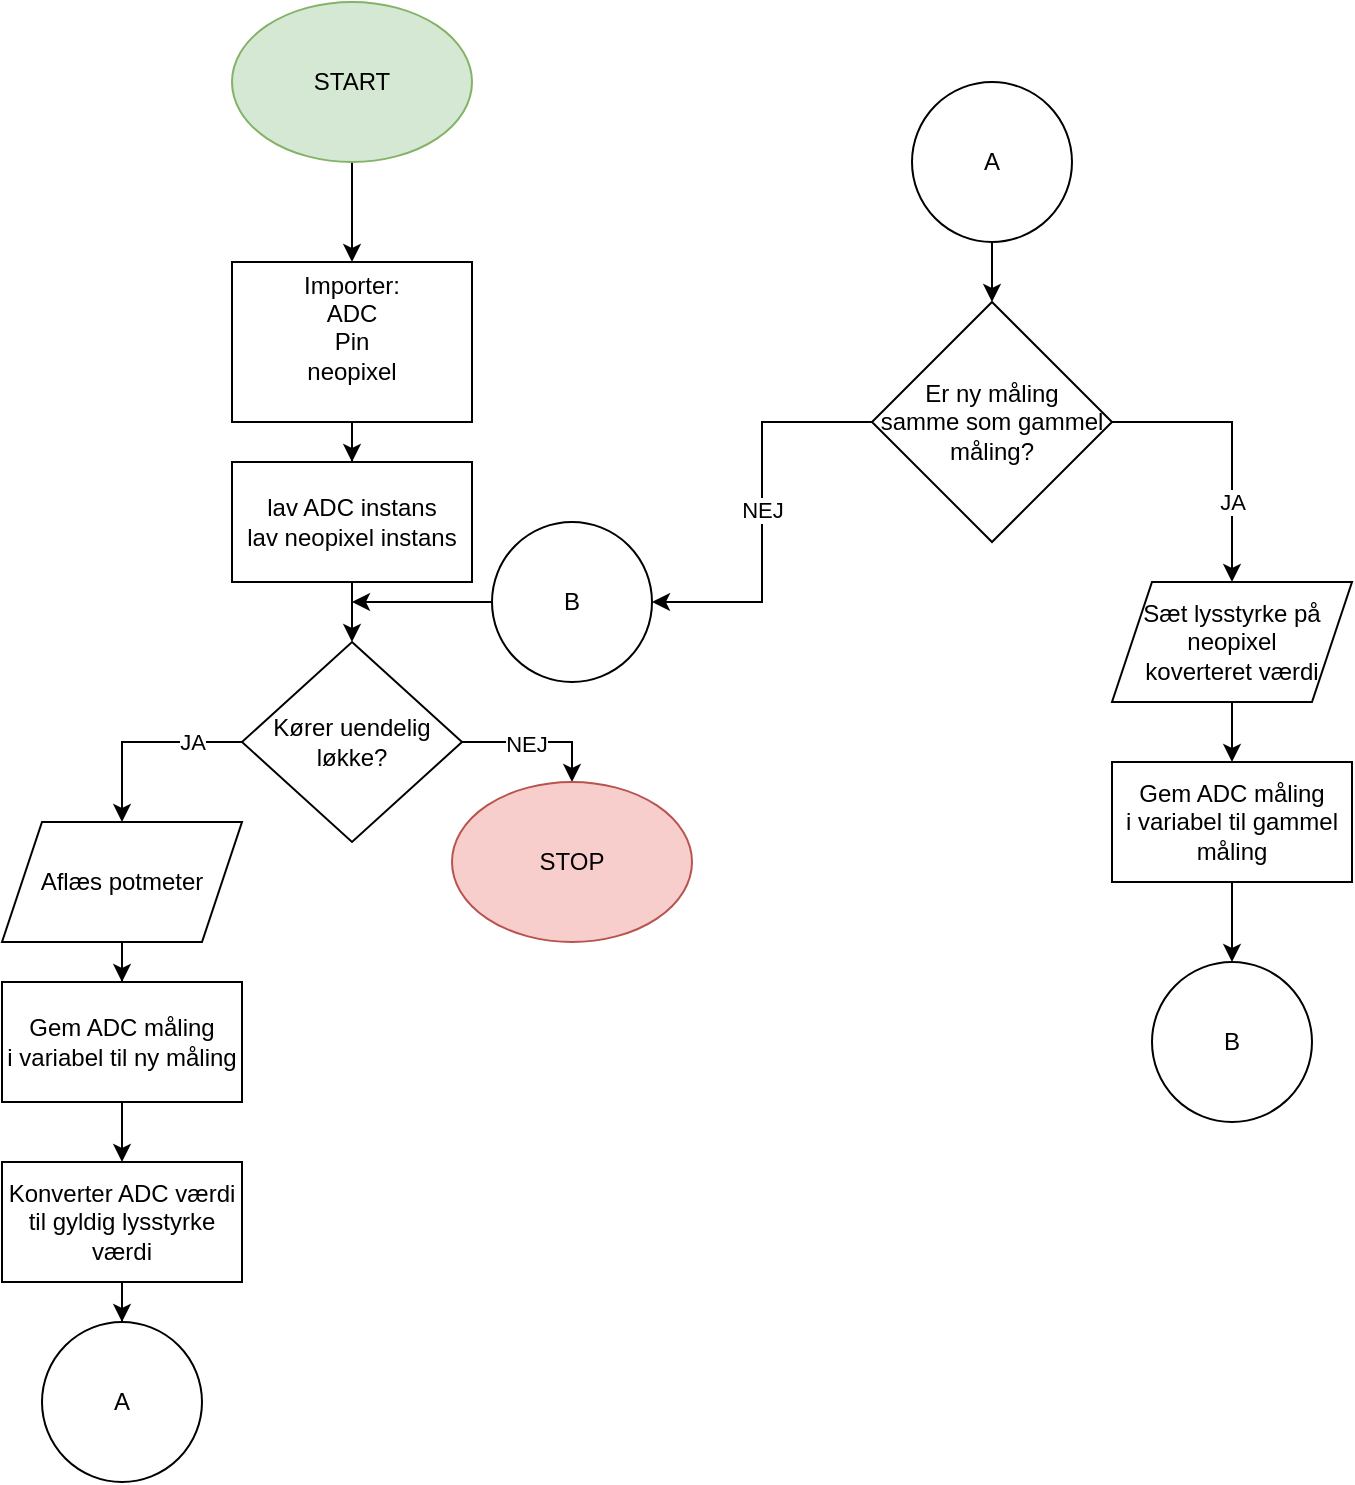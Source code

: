 <mxfile version="24.7.17">
  <diagram name="Side-1" id="bUHjc2kgiJbWq32oCTN7">
    <mxGraphModel dx="971" dy="523" grid="1" gridSize="10" guides="1" tooltips="1" connect="1" arrows="1" fold="1" page="1" pageScale="1" pageWidth="850" pageHeight="1100" math="0" shadow="0">
      <root>
        <mxCell id="0" />
        <mxCell id="1" parent="0" />
        <mxCell id="jnQbZlNVxzC4lUx6YGiv-3" style="edgeStyle=orthogonalEdgeStyle;rounded=0;orthogonalLoop=1;jettySize=auto;html=1;exitX=0.5;exitY=1;exitDx=0;exitDy=0;" edge="1" parent="1" source="jnQbZlNVxzC4lUx6YGiv-1" target="jnQbZlNVxzC4lUx6YGiv-2">
          <mxGeometry relative="1" as="geometry" />
        </mxCell>
        <mxCell id="jnQbZlNVxzC4lUx6YGiv-1" value="START" style="ellipse;whiteSpace=wrap;html=1;fillColor=#d5e8d4;strokeColor=#82b366;" vertex="1" parent="1">
          <mxGeometry x="140" y="50" width="120" height="80" as="geometry" />
        </mxCell>
        <mxCell id="jnQbZlNVxzC4lUx6YGiv-4" style="edgeStyle=orthogonalEdgeStyle;rounded=0;orthogonalLoop=1;jettySize=auto;html=1;" edge="1" parent="1" source="jnQbZlNVxzC4lUx6YGiv-2" target="jnQbZlNVxzC4lUx6YGiv-5">
          <mxGeometry relative="1" as="geometry">
            <mxPoint x="200" y="300" as="targetPoint" />
          </mxGeometry>
        </mxCell>
        <mxCell id="jnQbZlNVxzC4lUx6YGiv-2" value="&lt;div&gt;Importer: &lt;br&gt;&lt;/div&gt;&lt;div&gt;ADC&lt;/div&gt;&lt;div&gt;Pin&lt;/div&gt;&lt;div&gt;neopixel&lt;br&gt;&lt;/div&gt;&lt;div&gt;&lt;br&gt;&lt;/div&gt;" style="rounded=0;whiteSpace=wrap;html=1;" vertex="1" parent="1">
          <mxGeometry x="140" y="180" width="120" height="80" as="geometry" />
        </mxCell>
        <mxCell id="jnQbZlNVxzC4lUx6YGiv-7" value="" style="edgeStyle=orthogonalEdgeStyle;rounded=0;orthogonalLoop=1;jettySize=auto;html=1;" edge="1" parent="1" source="jnQbZlNVxzC4lUx6YGiv-5" target="jnQbZlNVxzC4lUx6YGiv-6">
          <mxGeometry relative="1" as="geometry" />
        </mxCell>
        <mxCell id="jnQbZlNVxzC4lUx6YGiv-5" value="&lt;div&gt;lav ADC instans&lt;/div&gt;&lt;div&gt;lav neopixel instans&lt;br&gt;&lt;/div&gt;" style="rounded=0;whiteSpace=wrap;html=1;" vertex="1" parent="1">
          <mxGeometry x="140" y="280" width="120" height="60" as="geometry" />
        </mxCell>
        <mxCell id="jnQbZlNVxzC4lUx6YGiv-9" value="JA" style="edgeStyle=orthogonalEdgeStyle;rounded=0;orthogonalLoop=1;jettySize=auto;html=1;" edge="1" parent="1" source="jnQbZlNVxzC4lUx6YGiv-6" target="jnQbZlNVxzC4lUx6YGiv-8">
          <mxGeometry x="-0.5" relative="1" as="geometry">
            <Array as="points">
              <mxPoint x="85" y="420" />
            </Array>
            <mxPoint as="offset" />
          </mxGeometry>
        </mxCell>
        <mxCell id="jnQbZlNVxzC4lUx6YGiv-11" style="edgeStyle=orthogonalEdgeStyle;rounded=0;orthogonalLoop=1;jettySize=auto;html=1;entryX=0.5;entryY=0;entryDx=0;entryDy=0;" edge="1" parent="1" source="jnQbZlNVxzC4lUx6YGiv-6" target="jnQbZlNVxzC4lUx6YGiv-10">
          <mxGeometry relative="1" as="geometry">
            <Array as="points">
              <mxPoint x="310" y="420" />
            </Array>
          </mxGeometry>
        </mxCell>
        <mxCell id="jnQbZlNVxzC4lUx6YGiv-12" value="NEJ" style="edgeLabel;html=1;align=center;verticalAlign=middle;resizable=0;points=[];" vertex="1" connectable="0" parent="jnQbZlNVxzC4lUx6YGiv-11">
          <mxGeometry x="-0.147" y="-1" relative="1" as="geometry">
            <mxPoint as="offset" />
          </mxGeometry>
        </mxCell>
        <mxCell id="jnQbZlNVxzC4lUx6YGiv-6" value="Kører uendelig løkke? " style="rhombus;whiteSpace=wrap;html=1;rounded=0;" vertex="1" parent="1">
          <mxGeometry x="145" y="370" width="110" height="100" as="geometry" />
        </mxCell>
        <mxCell id="jnQbZlNVxzC4lUx6YGiv-14" value="" style="edgeStyle=orthogonalEdgeStyle;rounded=0;orthogonalLoop=1;jettySize=auto;html=1;" edge="1" parent="1" source="jnQbZlNVxzC4lUx6YGiv-8" target="jnQbZlNVxzC4lUx6YGiv-13">
          <mxGeometry relative="1" as="geometry" />
        </mxCell>
        <mxCell id="jnQbZlNVxzC4lUx6YGiv-8" value="Aflæs potmeter" style="shape=parallelogram;perimeter=parallelogramPerimeter;whiteSpace=wrap;html=1;fixedSize=1;rounded=0;" vertex="1" parent="1">
          <mxGeometry x="25" y="460" width="120" height="60" as="geometry" />
        </mxCell>
        <mxCell id="jnQbZlNVxzC4lUx6YGiv-10" value="STOP" style="ellipse;whiteSpace=wrap;html=1;fillColor=#f8cecc;strokeColor=#b85450;" vertex="1" parent="1">
          <mxGeometry x="250" y="440" width="120" height="80" as="geometry" />
        </mxCell>
        <mxCell id="jnQbZlNVxzC4lUx6YGiv-18" value="" style="edgeStyle=orthogonalEdgeStyle;rounded=0;orthogonalLoop=1;jettySize=auto;html=1;" edge="1" parent="1" source="jnQbZlNVxzC4lUx6YGiv-13" target="jnQbZlNVxzC4lUx6YGiv-17">
          <mxGeometry relative="1" as="geometry" />
        </mxCell>
        <mxCell id="jnQbZlNVxzC4lUx6YGiv-13" value="&lt;div&gt;Gem ADC måling&lt;/div&gt;&lt;div&gt;i variabel til ny måling &lt;br&gt;&lt;/div&gt;" style="whiteSpace=wrap;html=1;rounded=0;" vertex="1" parent="1">
          <mxGeometry x="25" y="540" width="120" height="60" as="geometry" />
        </mxCell>
        <mxCell id="jnQbZlNVxzC4lUx6YGiv-26" value="" style="edgeStyle=orthogonalEdgeStyle;rounded=0;orthogonalLoop=1;jettySize=auto;html=1;" edge="1" parent="1" source="jnQbZlNVxzC4lUx6YGiv-17" target="jnQbZlNVxzC4lUx6YGiv-25">
          <mxGeometry relative="1" as="geometry" />
        </mxCell>
        <mxCell id="jnQbZlNVxzC4lUx6YGiv-17" value="&lt;div&gt;Konverter ADC værdi til gyldig lysstyrke værdi&lt;br&gt;&lt;/div&gt;" style="whiteSpace=wrap;html=1;rounded=0;" vertex="1" parent="1">
          <mxGeometry x="25" y="630" width="120" height="60" as="geometry" />
        </mxCell>
        <mxCell id="jnQbZlNVxzC4lUx6YGiv-24" style="edgeStyle=orthogonalEdgeStyle;rounded=0;orthogonalLoop=1;jettySize=auto;html=1;exitX=0;exitY=0.5;exitDx=0;exitDy=0;" edge="1" parent="1" source="jnQbZlNVxzC4lUx6YGiv-23">
          <mxGeometry relative="1" as="geometry">
            <mxPoint x="200" y="350" as="targetPoint" />
          </mxGeometry>
        </mxCell>
        <mxCell id="jnQbZlNVxzC4lUx6YGiv-23" value="B" style="ellipse;whiteSpace=wrap;html=1;rounded=0;" vertex="1" parent="1">
          <mxGeometry x="270" y="310" width="80" height="80" as="geometry" />
        </mxCell>
        <mxCell id="jnQbZlNVxzC4lUx6YGiv-25" value="A" style="ellipse;whiteSpace=wrap;html=1;rounded=0;" vertex="1" parent="1">
          <mxGeometry x="45" y="710" width="80" height="80" as="geometry" />
        </mxCell>
        <mxCell id="jnQbZlNVxzC4lUx6YGiv-46" style="edgeStyle=orthogonalEdgeStyle;rounded=0;orthogonalLoop=1;jettySize=auto;html=1;exitX=0.5;exitY=1;exitDx=0;exitDy=0;entryX=0.5;entryY=0;entryDx=0;entryDy=0;" edge="1" parent="1" source="jnQbZlNVxzC4lUx6YGiv-31" target="jnQbZlNVxzC4lUx6YGiv-45">
          <mxGeometry relative="1" as="geometry" />
        </mxCell>
        <mxCell id="jnQbZlNVxzC4lUx6YGiv-31" value="&lt;div&gt;Sæt lysstyrke på neopixel&lt;/div&gt;&lt;div&gt;koverteret værdi&lt;br&gt;&lt;/div&gt;" style="shape=parallelogram;perimeter=parallelogramPerimeter;whiteSpace=wrap;html=1;fixedSize=1;rounded=0;" vertex="1" parent="1">
          <mxGeometry x="580" y="340" width="120" height="60" as="geometry" />
        </mxCell>
        <mxCell id="jnQbZlNVxzC4lUx6YGiv-32" value="B" style="ellipse;whiteSpace=wrap;html=1;rounded=0;" vertex="1" parent="1">
          <mxGeometry x="600" y="530" width="80" height="80" as="geometry" />
        </mxCell>
        <mxCell id="jnQbZlNVxzC4lUx6YGiv-38" style="edgeStyle=orthogonalEdgeStyle;rounded=0;orthogonalLoop=1;jettySize=auto;html=1;exitX=1;exitY=0.5;exitDx=0;exitDy=0;" edge="1" parent="1" source="jnQbZlNVxzC4lUx6YGiv-33" target="jnQbZlNVxzC4lUx6YGiv-31">
          <mxGeometry relative="1" as="geometry" />
        </mxCell>
        <mxCell id="jnQbZlNVxzC4lUx6YGiv-39" value="JA" style="edgeLabel;html=1;align=center;verticalAlign=middle;resizable=0;points=[];" vertex="1" connectable="0" parent="jnQbZlNVxzC4lUx6YGiv-38">
          <mxGeometry x="0.145" y="3" relative="1" as="geometry">
            <mxPoint x="-3" y="20" as="offset" />
          </mxGeometry>
        </mxCell>
        <mxCell id="jnQbZlNVxzC4lUx6YGiv-43" style="edgeStyle=orthogonalEdgeStyle;rounded=0;orthogonalLoop=1;jettySize=auto;html=1;entryX=1;entryY=0.5;entryDx=0;entryDy=0;" edge="1" parent="1" source="jnQbZlNVxzC4lUx6YGiv-33" target="jnQbZlNVxzC4lUx6YGiv-23">
          <mxGeometry relative="1" as="geometry" />
        </mxCell>
        <mxCell id="jnQbZlNVxzC4lUx6YGiv-44" value="NEJ" style="edgeLabel;html=1;align=center;verticalAlign=middle;resizable=0;points=[];" vertex="1" connectable="0" parent="jnQbZlNVxzC4lUx6YGiv-43">
          <mxGeometry x="-0.027" relative="1" as="geometry">
            <mxPoint y="1" as="offset" />
          </mxGeometry>
        </mxCell>
        <mxCell id="jnQbZlNVxzC4lUx6YGiv-33" value="&lt;div&gt;Er ny måling&lt;/div&gt;&lt;div&gt;samme som gammel måling?&lt;br&gt;&lt;/div&gt;" style="rhombus;whiteSpace=wrap;html=1;" vertex="1" parent="1">
          <mxGeometry x="460" y="200" width="120" height="120" as="geometry" />
        </mxCell>
        <mxCell id="jnQbZlNVxzC4lUx6YGiv-35" style="edgeStyle=orthogonalEdgeStyle;rounded=0;orthogonalLoop=1;jettySize=auto;html=1;entryX=0.5;entryY=0;entryDx=0;entryDy=0;" edge="1" parent="1" source="jnQbZlNVxzC4lUx6YGiv-34" target="jnQbZlNVxzC4lUx6YGiv-33">
          <mxGeometry relative="1" as="geometry" />
        </mxCell>
        <mxCell id="jnQbZlNVxzC4lUx6YGiv-34" value="A" style="ellipse;whiteSpace=wrap;html=1;rounded=0;" vertex="1" parent="1">
          <mxGeometry x="480" y="90" width="80" height="80" as="geometry" />
        </mxCell>
        <mxCell id="jnQbZlNVxzC4lUx6YGiv-47" style="edgeStyle=orthogonalEdgeStyle;rounded=0;orthogonalLoop=1;jettySize=auto;html=1;exitX=0.5;exitY=1;exitDx=0;exitDy=0;" edge="1" parent="1" source="jnQbZlNVxzC4lUx6YGiv-45" target="jnQbZlNVxzC4lUx6YGiv-32">
          <mxGeometry relative="1" as="geometry" />
        </mxCell>
        <mxCell id="jnQbZlNVxzC4lUx6YGiv-45" value="&lt;div&gt;Gem ADC måling&lt;/div&gt;&lt;div&gt;i variabel til gammel måling &lt;br&gt;&lt;/div&gt;" style="whiteSpace=wrap;html=1;rounded=0;" vertex="1" parent="1">
          <mxGeometry x="580" y="430" width="120" height="60" as="geometry" />
        </mxCell>
      </root>
    </mxGraphModel>
  </diagram>
</mxfile>
